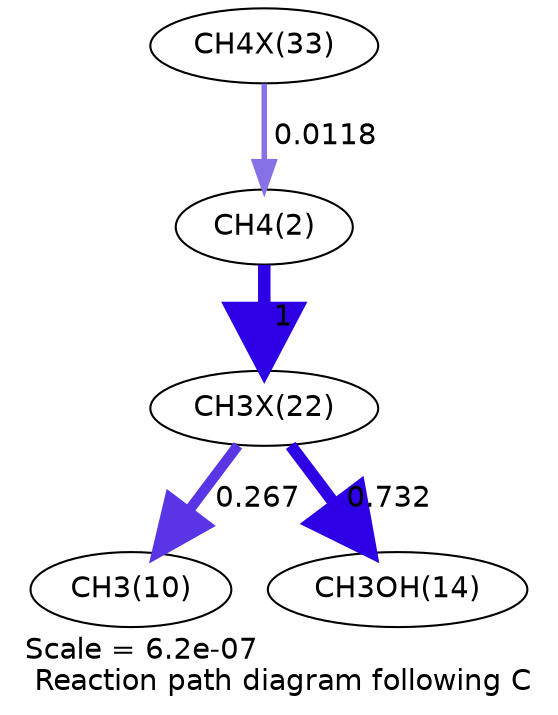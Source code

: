 digraph reaction_paths {
center=1;
s41 -> s4[fontname="Helvetica", penwidth=2.65, arrowsize=1.32, color="0.7, 0.512, 0.9"
, label=" 0.0118"];
s4 -> s36[fontname="Helvetica", penwidth=6, arrowsize=3, color="0.7, 1.5, 0.9"
, label=" 1"];
s36 -> s12[fontname="Helvetica", penwidth=5, arrowsize=2.5, color="0.7, 0.767, 0.9"
, label=" 0.267"];
s36 -> s16[fontname="Helvetica", penwidth=5.76, arrowsize=2.88, color="0.7, 1.23, 0.9"
, label=" 0.732"];
s4 [ fontname="Helvetica", label="CH4(2)"];
s12 [ fontname="Helvetica", label="CH3(10)"];
s16 [ fontname="Helvetica", label="CH3OH(14)"];
s36 [ fontname="Helvetica", label="CH3X(22)"];
s41 [ fontname="Helvetica", label="CH4X(33)"];
 label = "Scale = 6.2e-07\l Reaction path diagram following C";
 fontname = "Helvetica";
}
